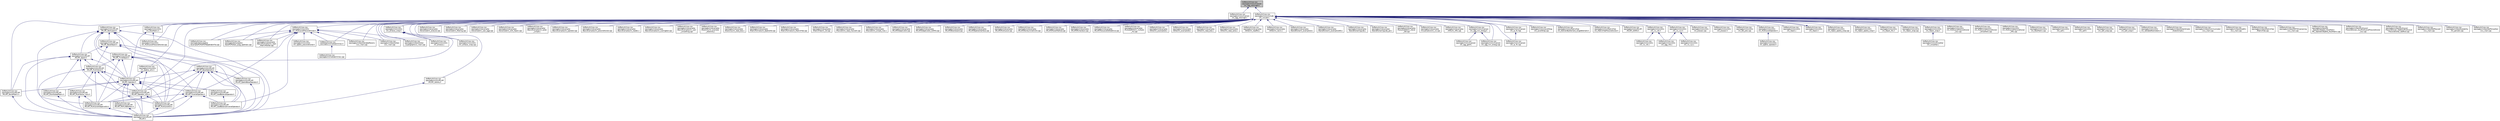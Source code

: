 digraph "3rdParty/trilinos-nox/packages/ml/src/Coarsen/ml_agg_reitzinger.h"
{
  edge [fontname="Helvetica",fontsize="10",labelfontname="Helvetica",labelfontsize="10"];
  node [fontname="Helvetica",fontsize="10",shape=record];
  Node42 [label="3rdParty/trilinos-nox\l/packages/ml/src/Coarsen\l/ml_agg_reitzinger.h",height=0.2,width=0.4,color="black", fillcolor="grey75", style="filled", fontcolor="black"];
  Node42 -> Node43 [dir="back",color="midnightblue",fontsize="10",style="solid",fontname="Helvetica"];
  Node43 [label="3rdParty/trilinos-nox\l/packages/ml/src/Coarsen\l/ml_agg_reitzinger.c",height=0.2,width=0.4,color="black", fillcolor="white", style="filled",URL="$db/dfc/ml__agg__reitzinger_8c.html"];
  Node42 -> Node44 [dir="back",color="midnightblue",fontsize="10",style="solid",fontname="Helvetica"];
  Node44 [label="3rdParty/trilinos-nox\l/packages/ml/src/Include\l/ml_include.h",height=0.2,width=0.4,color="black", fillcolor="white", style="filled",URL="$d4/dfb/ml__include_8h.html"];
  Node44 -> Node45 [dir="back",color="midnightblue",fontsize="10",style="solid",fontname="Helvetica"];
  Node45 [label="3rdParty/trilinos-nox\l/packages/belos/epetra\l/example/PCPG/PCPGEpetraExFile.cpp",height=0.2,width=0.4,color="black", fillcolor="white", style="filled",URL="$d2/de7/_p_c_p_g_epetra_ex_file_8cpp.html"];
  Node44 -> Node46 [dir="back",color="midnightblue",fontsize="10",style="solid",fontname="Helvetica"];
  Node46 [label="3rdParty/trilinos-nox\l/packages/belos/epetra\l/test/PCPG/test_pcpg_epetraex.cpp",height=0.2,width=0.4,color="black", fillcolor="white", style="filled",URL="$d1/db6/test__pcpg__epetraex_8cpp.html"];
  Node44 -> Node47 [dir="back",color="midnightblue",fontsize="10",style="solid",fontname="Helvetica"];
  Node47 [label="3rdParty/trilinos-nox\l/packages/ml/examples\l/Advanced/ml_analyze.cpp",height=0.2,width=0.4,color="black", fillcolor="white", style="filled",URL="$d8/d40/ml__analyze_8cpp.html"];
  Node44 -> Node48 [dir="back",color="midnightblue",fontsize="10",style="solid",fontname="Helvetica"];
  Node48 [label="3rdParty/trilinos-nox\l/packages/ml/examples\l/Advanced/ml_filtering.cpp",height=0.2,width=0.4,color="black", fillcolor="white", style="filled",URL="$d1/d01/ml__filtering_8cpp.html"];
  Node44 -> Node49 [dir="back",color="midnightblue",fontsize="10",style="solid",fontname="Helvetica"];
  Node49 [label="3rdParty/trilinos-nox\l/packages/ml/examples\l/Advanced/ml_user_aggr.cpp",height=0.2,width=0.4,color="black", fillcolor="white", style="filled",URL="$de/d41/ml__user__aggr_8cpp.html"];
  Node44 -> Node50 [dir="back",color="midnightblue",fontsize="10",style="solid",fontname="Helvetica"];
  Node50 [label="3rdParty/trilinos-nox\l/packages/ml/examples\l/Advanced/ml_with_ifpack.cpp",height=0.2,width=0.4,color="black", fillcolor="white", style="filled",URL="$dd/dea/ml__with__ifpack_8cpp.html"];
  Node44 -> Node51 [dir="back",color="midnightblue",fontsize="10",style="solid",fontname="Helvetica"];
  Node51 [label="3rdParty/trilinos-nox\l/packages/ml/examples\l/BasicExamples/ml_aztec\l_simple.c",height=0.2,width=0.4,color="black", fillcolor="white", style="filled",URL="$d9/df7/ml__aztec__simple_8c.html"];
  Node44 -> Node52 [dir="back",color="midnightblue",fontsize="10",style="solid",fontname="Helvetica"];
  Node52 [label="3rdParty/trilinos-nox\l/packages/ml/examples\l/BasicExamples/ml_operator.cpp",height=0.2,width=0.4,color="black", fillcolor="white", style="filled",URL="$d4/d4d/ml__operator_8cpp.html"];
  Node44 -> Node53 [dir="back",color="midnightblue",fontsize="10",style="solid",fontname="Helvetica"];
  Node53 [label="3rdParty/trilinos-nox\l/packages/ml/examples\l/BasicExamples/ml_preconditioner.cpp",height=0.2,width=0.4,color="black", fillcolor="white", style="filled",URL="$d8/ded/ml__preconditioner_8cpp.html"];
  Node44 -> Node54 [dir="back",color="midnightblue",fontsize="10",style="solid",fontname="Helvetica"];
  Node54 [label="3rdParty/trilinos-nox\l/packages/ml/examples\l/BasicExamples/ml_read\l_MatrixMarket.cpp",height=0.2,width=0.4,color="black", fillcolor="white", style="filled",URL="$df/d76/ml__read___matrix_market_8cpp.html"];
  Node44 -> Node55 [dir="back",color="midnightblue",fontsize="10",style="solid",fontname="Helvetica"];
  Node55 [label="3rdParty/trilinos-nox\l/packages/ml/examples\l/BasicExamples/ml_readex.c",height=0.2,width=0.4,color="black", fillcolor="white", style="filled",URL="$d4/d1d/ml__readex_8c.html"];
  Node44 -> Node56 [dir="back",color="midnightblue",fontsize="10",style="solid",fontname="Helvetica"];
  Node56 [label="3rdParty/trilinos-nox\l/packages/ml/examples\l/BasicExamples/ml_scalingtest.cpp",height=0.2,width=0.4,color="black", fillcolor="white", style="filled",URL="$dc/d28/ml__scalingtest_8cpp.html"];
  Node44 -> Node57 [dir="back",color="midnightblue",fontsize="10",style="solid",fontname="Helvetica"];
  Node57 [label="3rdParty/trilinos-nox\l/packages/ml/examples\l/BasicExamples/ml_user\l_smoothing.cpp",height=0.2,width=0.4,color="black", fillcolor="white", style="filled",URL="$df/de6/ml__user__smoothing_8cpp.html"];
  Node44 -> Node58 [dir="back",color="midnightblue",fontsize="10",style="solid",fontname="Helvetica"];
  Node58 [label="3rdParty/trilinos-nox\l/packages/ml/examples\l/Elasticity/ml_example\l_elasticity.c",height=0.2,width=0.4,color="black", fillcolor="white", style="filled",URL="$d3/d7c/ml__example__elasticity_8c.html"];
  Node44 -> Node59 [dir="back",color="midnightblue",fontsize="10",style="solid",fontname="Helvetica"];
  Node59 [label="3rdParty/trilinos-nox\l/packages/ml/examples\l/Elasticity/ml_read_elas.c",height=0.2,width=0.4,color="black", fillcolor="white", style="filled",URL="$d4/d9b/_elasticity_2ml__read__elas_8c.html"];
  Node44 -> Node60 [dir="back",color="midnightblue",fontsize="10",style="solid",fontname="Helvetica"];
  Node60 [label="3rdParty/trilinos-nox\l/packages/ml/examples\l/MatrixFormats/ml_EpetraVbr.cpp",height=0.2,width=0.4,color="black", fillcolor="white", style="filled",URL="$de/dfc/ml___epetra_vbr_8cpp.html"];
  Node44 -> Node61 [dir="back",color="midnightblue",fontsize="10",style="solid",fontname="Helvetica"];
  Node61 [label="3rdParty/trilinos-nox\l/packages/ml/examples\l/MatrixFormats/ml_MatrixFree.cpp",height=0.2,width=0.4,color="black", fillcolor="white", style="filled",URL="$d0/d18/ml___matrix_free_8cpp.html"];
  Node44 -> Node62 [dir="back",color="midnightblue",fontsize="10",style="solid",fontname="Helvetica"];
  Node62 [label="3rdParty/trilinos-nox\l/packages/ml/examples\l/MatrixFree/ml_1D.cpp",height=0.2,width=0.4,color="black", fillcolor="white", style="filled",URL="$d2/d3f/ml__1_d_8cpp.html"];
  Node44 -> Node63 [dir="back",color="midnightblue",fontsize="10",style="solid",fontname="Helvetica"];
  Node63 [label="3rdParty/trilinos-nox\l/packages/ml/examples\l/Maxwell/ml_read_maxwell.cpp",height=0.2,width=0.4,color="black", fillcolor="white", style="filled",URL="$d1/d13/ml__read__maxwell_8cpp.html"];
  Node44 -> Node64 [dir="back",color="midnightblue",fontsize="10",style="solid",fontname="Helvetica"];
  Node64 [label="3rdParty/trilinos-nox\l/packages/ml/examples\l/Maxwell/ml_simple_max.c",height=0.2,width=0.4,color="black", fillcolor="white", style="filled",URL="$d5/d21/ml__simple__max_8c.html"];
  Node44 -> Node65 [dir="back",color="midnightblue",fontsize="10",style="solid",fontname="Helvetica"];
  Node65 [label="3rdParty/trilinos-nox\l/packages/ml/examples\l/MLAPI/AdaptiveSA.cpp",height=0.2,width=0.4,color="black", fillcolor="white", style="filled",URL="$d7/de8/_adaptive_s_a_8cpp.html"];
  Node44 -> Node66 [dir="back",color="midnightblue",fontsize="10",style="solid",fontname="Helvetica"];
  Node66 [label="3rdParty/trilinos-nox\l/packages/ml/examples\l/MLAPI/AdaptiveSA_SAMIS.cpp",height=0.2,width=0.4,color="black", fillcolor="white", style="filled",URL="$d3/df9/_adaptive_s_a___s_a_m_i_s_8cpp.html"];
  Node44 -> Node67 [dir="back",color="midnightblue",fontsize="10",style="solid",fontname="Helvetica"];
  Node67 [label="3rdParty/trilinos-nox\l/packages/ml/examples\l/MLAPI/Blackboard.cpp",height=0.2,width=0.4,color="black", fillcolor="white", style="filled",URL="$da/dd6/_blackboard_8cpp.html"];
  Node44 -> Node68 [dir="back",color="midnightblue",fontsize="10",style="solid",fontname="Helvetica"];
  Node68 [label="3rdParty/trilinos-nox\l/packages/ml/examples\l/MLAPI/EpetraInterface.cpp",height=0.2,width=0.4,color="black", fillcolor="white", style="filled",URL="$dd/df3/_epetra_interface_8cpp.html"];
  Node44 -> Node69 [dir="back",color="midnightblue",fontsize="10",style="solid",fontname="Helvetica"];
  Node69 [label="3rdParty/trilinos-nox\l/packages/ml/examples\l/MLAPI/MultiLevel.cpp",height=0.2,width=0.4,color="black", fillcolor="white", style="filled",URL="$db/d07/_multi_level_8cpp.html"];
  Node44 -> Node70 [dir="back",color="midnightblue",fontsize="10",style="solid",fontname="Helvetica"];
  Node70 [label="3rdParty/trilinos-nox\l/packages/ml/examples\l/MLAPI/NonSymmetricSA.cpp",height=0.2,width=0.4,color="black", fillcolor="white", style="filled",URL="$dc/dcf/_non_symmetric_s_a_8cpp.html"];
  Node44 -> Node71 [dir="back",color="midnightblue",fontsize="10",style="solid",fontname="Helvetica"];
  Node71 [label="3rdParty/trilinos-nox\l/packages/ml/examples\l/MLAPI/PowerMethod.cpp",height=0.2,width=0.4,color="black", fillcolor="white", style="filled",URL="$d7/d94/_power_method_8cpp.html"];
  Node44 -> Node72 [dir="back",color="midnightblue",fontsize="10",style="solid",fontname="Helvetica"];
  Node72 [label="3rdParty/trilinos-nox\l/packages/ml/examples\l/MLAPI/Richardson.cpp",height=0.2,width=0.4,color="black", fillcolor="white", style="filled",URL="$df/d7a/_richardson_8cpp.html"];
  Node44 -> Node73 [dir="back",color="midnightblue",fontsize="10",style="solid",fontname="Helvetica"];
  Node73 [label="3rdParty/trilinos-nox\l/packages/ml/examples\l/MLAPI/TwoLevelDDAdditive.cpp",height=0.2,width=0.4,color="black", fillcolor="white", style="filled",URL="$d8/da6/_two_level_d_d_additive_8cpp.html"];
  Node44 -> Node74 [dir="back",color="midnightblue",fontsize="10",style="solid",fontname="Helvetica"];
  Node74 [label="3rdParty/trilinos-nox\l/packages/ml/examples\l/MultipleRHS/ml_multiple\l_rhs.cpp",height=0.2,width=0.4,color="black", fillcolor="white", style="filled",URL="$da/d74/ml__multiple__rhs_8cpp.html"];
  Node44 -> Node75 [dir="back",color="midnightblue",fontsize="10",style="solid",fontname="Helvetica"];
  Node75 [label="3rdParty/trilinos-nox\l/packages/ml/examples\l/Other/ml_example2d.c",height=0.2,width=0.4,color="black", fillcolor="white", style="filled",URL="$d3/d64/ml__example2d_8c.html"];
  Node44 -> Node76 [dir="back",color="midnightblue",fontsize="10",style="solid",fontname="Helvetica"];
  Node76 [label="3rdParty/trilinos-nox\l/packages/ml/examples\l/Other/ml_example3d.c",height=0.2,width=0.4,color="black", fillcolor="white", style="filled",URL="$d2/de3/ml__example3d_8c.html"];
  Node44 -> Node77 [dir="back",color="midnightblue",fontsize="10",style="solid",fontname="Helvetica"];
  Node77 [label="3rdParty/trilinos-nox\l/packages/ml/examples\l/Other/ml_read_elas.c",height=0.2,width=0.4,color="black", fillcolor="white", style="filled",URL="$d3/dd7/_other_2ml__read__elas_8c.html"];
  Node44 -> Node78 [dir="back",color="midnightblue",fontsize="10",style="solid",fontname="Helvetica"];
  Node78 [label="3rdParty/trilinos-nox\l/packages/ml/examples\l/Other/ml_read_salsa.c",height=0.2,width=0.4,color="black", fillcolor="white", style="filled",URL="$d5/d0b/ml__read__salsa_8c.html"];
  Node44 -> Node79 [dir="back",color="midnightblue",fontsize="10",style="solid",fontname="Helvetica"];
  Node79 [label="3rdParty/trilinos-nox\l/packages/ml/examples\l/Other/ml_readfile.c",height=0.2,width=0.4,color="black", fillcolor="white", style="filled",URL="$d4/d26/ml__readfile_8c.html"];
  Node44 -> Node80 [dir="back",color="midnightblue",fontsize="10",style="solid",fontname="Helvetica"];
  Node80 [label="3rdParty/trilinos-nox\l/packages/ml/examples\l/Other/ml_recirc.c",height=0.2,width=0.4,color="black", fillcolor="white", style="filled",URL="$d3/dab/ml__recirc_8c.html"];
  Node44 -> Node81 [dir="back",color="midnightblue",fontsize="10",style="solid",fontname="Helvetica"];
  Node81 [label="3rdParty/trilinos-nox\l/packages/ml/examples\l/StandAlone/ml_example1d.c",height=0.2,width=0.4,color="black", fillcolor="white", style="filled",URL="$dd/da7/ml__example1d_8c.html"];
  Node44 -> Node82 [dir="back",color="midnightblue",fontsize="10",style="solid",fontname="Helvetica"];
  Node82 [label="3rdParty/trilinos-nox\l/packages/ml/examples\l/StandAlone/ml_example1dGS.c",height=0.2,width=0.4,color="black", fillcolor="white", style="filled",URL="$db/d37/ml__example1d_g_s_8c.html"];
  Node44 -> Node83 [dir="back",color="midnightblue",fontsize="10",style="solid",fontname="Helvetica"];
  Node83 [label="3rdParty/trilinos-nox\l/packages/ml/examples\l/StandAlone/mlguide.c",height=0.2,width=0.4,color="black", fillcolor="white", style="filled",URL="$d5/d8c/mlguide_8c.html"];
  Node44 -> Node84 [dir="back",color="midnightblue",fontsize="10",style="solid",fontname="Helvetica"];
  Node84 [label="3rdParty/trilinos-nox\l/packages/ml/examples\l/StandAlone/mlguide_par.c",height=0.2,width=0.4,color="black", fillcolor="white", style="filled",URL="$da/db8/mlguide__par_8c.html"];
  Node44 -> Node85 [dir="back",color="midnightblue",fontsize="10",style="solid",fontname="Helvetica"];
  Node85 [label="3rdParty/trilinos-nox\l/packages/ml/examples\l/TwoLevelDD/ml_2level\l_DD.cpp",height=0.2,width=0.4,color="black", fillcolor="white", style="filled",URL="$d9/d91/ml__2level___d_d_8cpp.html"];
  Node44 -> Node86 [dir="back",color="midnightblue",fontsize="10",style="solid",fontname="Helvetica"];
  Node86 [label="3rdParty/trilinos-nox\l/packages/ml/examples\l/Visualization/ml_viz.cpp",height=0.2,width=0.4,color="black", fillcolor="white", style="filled",URL="$d3/d8c/ml__viz_8cpp.html"];
  Node44 -> Node87 [dir="back",color="midnightblue",fontsize="10",style="solid",fontname="Helvetica"];
  Node87 [label="3rdParty/trilinos-nox\l/packages/ml/examples\l/XML/ml_XML.cpp",height=0.2,width=0.4,color="black", fillcolor="white", style="filled",URL="$dc/de3/ml___x_m_l_8cpp.html"];
  Node44 -> Node88 [dir="back",color="midnightblue",fontsize="10",style="solid",fontname="Helvetica"];
  Node88 [label="3rdParty/trilinos-nox\l/packages/ml/matlab/mlmex.h",height=0.2,width=0.4,color="black", fillcolor="white", style="filled",URL="$dc/d04/mlmex_8h.html"];
  Node88 -> Node89 [dir="back",color="midnightblue",fontsize="10",style="solid",fontname="Helvetica"];
  Node89 [label="3rdParty/trilinos-nox\l/packages/ml/matlab/mlmex.cpp",height=0.2,width=0.4,color="black", fillcolor="white", style="filled",URL="$df/d03/mlmex_8cpp.html"];
  Node44 -> Node90 [dir="back",color="midnightblue",fontsize="10",style="solid",fontname="Helvetica"];
  Node90 [label="3rdParty/trilinos-nox\l/packages/ml/src/Coarsen\l/ml_agg_min_energy.h",height=0.2,width=0.4,color="black", fillcolor="white", style="filled",URL="$d3/d4f/ml__agg__min__energy_8h.html"];
  Node90 -> Node91 [dir="back",color="midnightblue",fontsize="10",style="solid",fontname="Helvetica"];
  Node91 [label="3rdParty/trilinos-nox\l/packages/ml/src/Coarsen\l/ml_agg_genP.c",height=0.2,width=0.4,color="black", fillcolor="white", style="filled",URL="$d3/d7d/ml__agg__gen_p_8c.html"];
  Node90 -> Node92 [dir="back",color="midnightblue",fontsize="10",style="solid",fontname="Helvetica"];
  Node92 [label="3rdParty/trilinos-nox\l/packages/ml/src/Coarsen\l/ml_agg_min_energy.cpp",height=0.2,width=0.4,color="black", fillcolor="white", style="filled",URL="$d7/d1e/ml__agg__min__energy_8cpp.html"];
  Node44 -> Node92 [dir="back",color="midnightblue",fontsize="10",style="solid",fontname="Helvetica"];
  Node44 -> Node93 [dir="back",color="midnightblue",fontsize="10",style="solid",fontname="Helvetica"];
  Node93 [label="3rdParty/trilinos-nox\l/packages/ml/src/Coarsen\l/ml_qr_fix.cpp",height=0.2,width=0.4,color="black", fillcolor="white", style="filled",URL="$dc/dee/ml__qr__fix_8cpp.html"];
  Node44 -> Node94 [dir="back",color="midnightblue",fontsize="10",style="solid",fontname="Helvetica"];
  Node94 [label="3rdParty/trilinos-nox\l/packages/ml/src/Coarsen\l/ml_qr_fix.hpp",height=0.2,width=0.4,color="black", fillcolor="white", style="filled",URL="$d5/dce/ml__qr__fix_8hpp.html"];
  Node94 -> Node93 [dir="back",color="midnightblue",fontsize="10",style="solid",fontname="Helvetica"];
  Node44 -> Node95 [dir="back",color="midnightblue",fontsize="10",style="solid",fontname="Helvetica"];
  Node95 [label="3rdParty/trilinos-nox\l/packages/ml/src/LevelWrap\l/ml_LevelWrap.cpp",height=0.2,width=0.4,color="black", fillcolor="white", style="filled",URL="$d0/d7e/ml___level_wrap_8cpp.html"];
  Node44 -> Node96 [dir="back",color="midnightblue",fontsize="10",style="solid",fontname="Helvetica"];
  Node96 [label="3rdParty/trilinos-nox\l/packages/ml/src/MatrixFree\l/ml_ElementByElement_SingleElement.h",height=0.2,width=0.4,color="black", fillcolor="white", style="filled",URL="$d2/def/ml___element_by_element___single_element_8h.html"];
  Node44 -> Node97 [dir="back",color="midnightblue",fontsize="10",style="solid",fontname="Helvetica"];
  Node97 [label="3rdParty/trilinos-nox\l/packages/ml/src/MatrixFree\l/ml_MatrixFreePreconditioner.h",height=0.2,width=0.4,color="black", fillcolor="white", style="filled",URL="$d9/db7/ml___matrix_free_preconditioner_8h.html"];
  Node44 -> Node98 [dir="back",color="midnightblue",fontsize="10",style="solid",fontname="Helvetica"];
  Node98 [label="3rdParty/trilinos-nox\l/packages/ml/src/MLAPI\l/MLAPI_Workspace.h",height=0.2,width=0.4,color="black", fillcolor="white", style="filled",URL="$dc/d94/_m_l_a_p_i___workspace_8h.html",tooltip="Collection of utilities for workspace. "];
  Node98 -> Node99 [dir="back",color="midnightblue",fontsize="10",style="solid",fontname="Helvetica"];
  Node99 [label="3rdParty/trilinos-nox\l/packages/ml/src/MLAPI\l/MLAPI.h",height=0.2,width=0.4,color="black", fillcolor="white", style="filled",URL="$d2/d11/_m_l_a_p_i_8h.html"];
  Node98 -> Node100 [dir="back",color="midnightblue",fontsize="10",style="solid",fontname="Helvetica"];
  Node100 [label="3rdParty/trilinos-nox\l/packages/ml/src/MLAPI\l/MLAPI_BaseObject.h",height=0.2,width=0.4,color="black", fillcolor="white", style="filled",URL="$dc/db3/_m_l_a_p_i___base_object_8h.html",tooltip="Base MLAPI object. "];
  Node100 -> Node99 [dir="back",color="midnightblue",fontsize="10",style="solid",fontname="Helvetica"];
  Node100 -> Node101 [dir="back",color="midnightblue",fontsize="10",style="solid",fontname="Helvetica"];
  Node101 [label="3rdParty/trilinos-nox\l/packages/ml/src/MLAPI\l/MLAPI_Space.h",height=0.2,width=0.4,color="black", fillcolor="white", style="filled",URL="$d4/d8b/_m_l_a_p_i___space_8h.html",tooltip="Class to specify the number and distribution among processes of elements. "];
  Node101 -> Node99 [dir="back",color="midnightblue",fontsize="10",style="solid",fontname="Helvetica"];
  Node101 -> Node102 [dir="back",color="midnightblue",fontsize="10",style="solid",fontname="Helvetica"];
  Node102 [label="3rdParty/trilinos-nox\l/packages/ml/src/MLAPI\l/MLAPI_MultiVector.h",height=0.2,width=0.4,color="black", fillcolor="white", style="filled",URL="$d6/d32/_m_l_a_p_i___multi_vector_8h.html",tooltip="MLAPI wrapper for double vectors. "];
  Node102 -> Node99 [dir="back",color="midnightblue",fontsize="10",style="solid",fontname="Helvetica"];
  Node102 -> Node103 [dir="back",color="midnightblue",fontsize="10",style="solid",fontname="Helvetica"];
  Node103 [label="3rdParty/trilinos-nox\l/packages/ml/src/MLAPI\l/MLAPI_MultiVector_Utils.h",height=0.2,width=0.4,color="black", fillcolor="white", style="filled",URL="$d0/dfa/_m_l_a_p_i___multi_vector___utils_8h.html",tooltip="Utilities for MultiVector&#39;s. "];
  Node103 -> Node99 [dir="back",color="midnightblue",fontsize="10",style="solid",fontname="Helvetica"];
  Node103 -> Node104 [dir="back",color="midnightblue",fontsize="10",style="solid",fontname="Helvetica"];
  Node104 [label="3rdParty/trilinos-nox\l/packages/ml/src/MLAPI\l/MLAPI_MultiLevelAdaptiveSA.h",height=0.2,width=0.4,color="black", fillcolor="white", style="filled",URL="$d8/d34/_m_l_a_p_i___multi_level_adaptive_s_a_8h.html",tooltip="Adaptive smoothed aggregation preconditioner. "];
  Node104 -> Node99 [dir="back",color="midnightblue",fontsize="10",style="solid",fontname="Helvetica"];
  Node102 -> Node105 [dir="back",color="midnightblue",fontsize="10",style="solid",fontname="Helvetica"];
  Node105 [label="3rdParty/trilinos-nox\l/packages/ml/src/MLAPI\l/MLAPI_Operator.h",height=0.2,width=0.4,color="black", fillcolor="white", style="filled",URL="$da/d2e/_m_l_a_p_i___operator_8h.html",tooltip="Basic class to define operators within MLAPI. "];
  Node105 -> Node99 [dir="back",color="midnightblue",fontsize="10",style="solid",fontname="Helvetica"];
  Node105 -> Node106 [dir="back",color="midnightblue",fontsize="10",style="solid",fontname="Helvetica"];
  Node106 [label="3rdParty/trilinos-nox\l/packages/ml/src/MLAPI\l/MLAPI_Operator_Utils.h",height=0.2,width=0.4,color="black", fillcolor="white", style="filled",URL="$d0/de3/_m_l_a_p_i___operator___utils_8h.html",tooltip="Suite of utilities for MLAPI::Operator objects. "];
  Node106 -> Node99 [dir="back",color="midnightblue",fontsize="10",style="solid",fontname="Helvetica"];
  Node106 -> Node107 [dir="back",color="midnightblue",fontsize="10",style="solid",fontname="Helvetica"];
  Node107 [label="3rdParty/trilinos-nox\l/packages/ml/src/MLAPI\l/MLAPI_MultiLevelSA.h",height=0.2,width=0.4,color="black", fillcolor="white", style="filled",URL="$d5/d66/_m_l_a_p_i___multi_level_s_a_8h.html",tooltip="Standard smoothed aggregation multilevel preconditioner. "];
  Node107 -> Node99 [dir="back",color="midnightblue",fontsize="10",style="solid",fontname="Helvetica"];
  Node106 -> Node104 [dir="back",color="midnightblue",fontsize="10",style="solid",fontname="Helvetica"];
  Node105 -> Node108 [dir="back",color="midnightblue",fontsize="10",style="solid",fontname="Helvetica"];
  Node108 [label="3rdParty/trilinos-nox\l/packages/ml/src/MLAPI\l/MLAPI_InverseOperator.h",height=0.2,width=0.4,color="black", fillcolor="white", style="filled",URL="$da/d94/_m_l_a_p_i___inverse_operator_8h.html",tooltip="Base class for smoothers and coarse solvers. "];
  Node108 -> Node99 [dir="back",color="midnightblue",fontsize="10",style="solid",fontname="Helvetica"];
  Node108 -> Node107 [dir="back",color="midnightblue",fontsize="10",style="solid",fontname="Helvetica"];
  Node108 -> Node104 [dir="back",color="midnightblue",fontsize="10",style="solid",fontname="Helvetica"];
  Node108 -> Node109 [dir="back",color="midnightblue",fontsize="10",style="solid",fontname="Helvetica"];
  Node109 [label="3rdParty/trilinos-nox\l/packages/ml/src/MLAPI\l/MLAPI_LoadBalanceInverseOperator.h",height=0.2,width=0.4,color="black", fillcolor="white", style="filled",URL="$d4/dc7/_m_l_a_p_i___load_balance_inverse_operator_8h.html",tooltip="wraps an MLAPI inverseoperator with zero rows on some processors. "];
  Node105 -> Node107 [dir="back",color="midnightblue",fontsize="10",style="solid",fontname="Helvetica"];
  Node105 -> Node104 [dir="back",color="midnightblue",fontsize="10",style="solid",fontname="Helvetica"];
  Node105 -> Node110 [dir="back",color="midnightblue",fontsize="10",style="solid",fontname="Helvetica"];
  Node110 [label="3rdParty/trilinos-nox\l/packages/ml/src/MLAPI\l/MLAPI_MATLABStream.h",height=0.2,width=0.4,color="black", fillcolor="white", style="filled",URL="$d5/d85/_m_l_a_p_i___m_a_t_l_a_b_stream_8h.html",tooltip="Basic stream to save in a MATLAB-compatible file MLAPI objects. "];
  Node110 -> Node99 [dir="back",color="midnightblue",fontsize="10",style="solid",fontname="Helvetica"];
  Node105 -> Node111 [dir="back",color="midnightblue",fontsize="10",style="solid",fontname="Helvetica"];
  Node111 [label="3rdParty/trilinos-nox\l/packages/ml/src/MLAPI\l/MLAPI_SerialMatrix.h",height=0.2,width=0.4,color="black", fillcolor="white", style="filled",URL="$de/da1/_m_l_a_p_i___serial_matrix_8h.html",tooltip="MATLAB-like serial matrix. "];
  Node111 -> Node99 [dir="back",color="midnightblue",fontsize="10",style="solid",fontname="Helvetica"];
  Node105 -> Node112 [dir="back",color="midnightblue",fontsize="10",style="solid",fontname="Helvetica"];
  Node112 [label="3rdParty/trilinos-nox\l/packages/ml/src/MLAPI\l/MLAPI_DistributedMatrix.h",height=0.2,width=0.4,color="black", fillcolor="white", style="filled",URL="$d7/d2a/_m_l_a_p_i___distributed_matrix_8h.html",tooltip="MLAPI wrapper for Epetra_FECrsMatrix, which allows MATLAB-like syntax. "];
  Node112 -> Node99 [dir="back",color="midnightblue",fontsize="10",style="solid",fontname="Helvetica"];
  Node105 -> Node113 [dir="back",color="midnightblue",fontsize="10",style="solid",fontname="Helvetica"];
  Node113 [label="3rdParty/trilinos-nox\l/packages/ml/src/MLAPI\l/MLAPI_LoadBalanceOperator.h",height=0.2,width=0.4,color="black", fillcolor="white", style="filled",URL="$dc/d07/_m_l_a_p_i___load_balance_operator_8h.html",tooltip="wraps an MLAPI operator with zero rows on some processors. "];
  Node113 -> Node109 [dir="back",color="midnightblue",fontsize="10",style="solid",fontname="Helvetica"];
  Node102 -> Node106 [dir="back",color="midnightblue",fontsize="10",style="solid",fontname="Helvetica"];
  Node102 -> Node107 [dir="back",color="midnightblue",fontsize="10",style="solid",fontname="Helvetica"];
  Node102 -> Node104 [dir="back",color="midnightblue",fontsize="10",style="solid",fontname="Helvetica"];
  Node101 -> Node105 [dir="back",color="midnightblue",fontsize="10",style="solid",fontname="Helvetica"];
  Node101 -> Node106 [dir="back",color="midnightblue",fontsize="10",style="solid",fontname="Helvetica"];
  Node101 -> Node111 [dir="back",color="midnightblue",fontsize="10",style="solid",fontname="Helvetica"];
  Node101 -> Node112 [dir="back",color="midnightblue",fontsize="10",style="solid",fontname="Helvetica"];
  Node100 -> Node102 [dir="back",color="midnightblue",fontsize="10",style="solid",fontname="Helvetica"];
  Node100 -> Node114 [dir="back",color="midnightblue",fontsize="10",style="solid",fontname="Helvetica"];
  Node114 [label="3rdParty/trilinos-nox\l/packages/ml/src/MLAPI\l/MLAPI_BaseOperator.h",height=0.2,width=0.4,color="black", fillcolor="white", style="filled",URL="$d1/dbf/_m_l_a_p_i___base_operator_8h.html",tooltip="Base MLAPI operator. "];
  Node114 -> Node105 [dir="back",color="midnightblue",fontsize="10",style="solid",fontname="Helvetica"];
  Node114 -> Node108 [dir="back",color="midnightblue",fontsize="10",style="solid",fontname="Helvetica"];
  Node114 -> Node99 [dir="back",color="midnightblue",fontsize="10",style="solid",fontname="Helvetica"];
  Node114 -> Node115 [dir="back",color="midnightblue",fontsize="10",style="solid",fontname="Helvetica"];
  Node115 [label="3rdParty/trilinos-nox\l/packages/ml/src/MLAPI\l/MLAPI_EpetraBaseOperator.h",height=0.2,width=0.4,color="black", fillcolor="white", style="filled",URL="$dd/d77/_m_l_a_p_i___epetra_base_operator_8h.html",tooltip="Basic class to wrap MLAPI::InverseOperator into Epetra_Operator. "];
  Node115 -> Node99 [dir="back",color="midnightblue",fontsize="10",style="solid",fontname="Helvetica"];
  Node114 -> Node107 [dir="back",color="midnightblue",fontsize="10",style="solid",fontname="Helvetica"];
  Node114 -> Node104 [dir="back",color="midnightblue",fontsize="10",style="solid",fontname="Helvetica"];
  Node114 -> Node109 [dir="back",color="midnightblue",fontsize="10",style="solid",fontname="Helvetica"];
  Node98 -> Node101 [dir="back",color="midnightblue",fontsize="10",style="solid",fontname="Helvetica"];
  Node98 -> Node116 [dir="back",color="midnightblue",fontsize="10",style="solid",fontname="Helvetica"];
  Node116 [label="3rdParty/trilinos-nox\l/packages/ml/src/MLAPI\l/MLAPI_TimeObject.h",height=0.2,width=0.4,color="black", fillcolor="white", style="filled",URL="$df/d6f/_m_l_a_p_i___time_object_8h.html"];
  Node116 -> Node102 [dir="back",color="midnightblue",fontsize="10",style="solid",fontname="Helvetica"];
  Node116 -> Node105 [dir="back",color="midnightblue",fontsize="10",style="solid",fontname="Helvetica"];
  Node116 -> Node108 [dir="back",color="midnightblue",fontsize="10",style="solid",fontname="Helvetica"];
  Node116 -> Node107 [dir="back",color="midnightblue",fontsize="10",style="solid",fontname="Helvetica"];
  Node116 -> Node104 [dir="back",color="midnightblue",fontsize="10",style="solid",fontname="Helvetica"];
  Node116 -> Node109 [dir="back",color="midnightblue",fontsize="10",style="solid",fontname="Helvetica"];
  Node98 -> Node105 [dir="back",color="midnightblue",fontsize="10",style="solid",fontname="Helvetica"];
  Node98 -> Node115 [dir="back",color="midnightblue",fontsize="10",style="solid",fontname="Helvetica"];
  Node98 -> Node107 [dir="back",color="midnightblue",fontsize="10",style="solid",fontname="Helvetica"];
  Node98 -> Node104 [dir="back",color="midnightblue",fontsize="10",style="solid",fontname="Helvetica"];
  Node44 -> Node106 [dir="back",color="midnightblue",fontsize="10",style="solid",fontname="Helvetica"];
  Node44 -> Node117 [dir="back",color="midnightblue",fontsize="10",style="solid",fontname="Helvetica"];
  Node117 [label="3rdParty/trilinos-nox\l/packages/ml/src/MLAPI\l/MLAPI_Gallery.h",height=0.2,width=0.4,color="black", fillcolor="white", style="filled",URL="$d3/d28/_m_l_a_p_i___gallery_8h.html",tooltip="MLAPI interface to the Galeri package. "];
  Node117 -> Node99 [dir="back",color="midnightblue",fontsize="10",style="solid",fontname="Helvetica"];
  Node44 -> Node111 [dir="back",color="midnightblue",fontsize="10",style="solid",fontname="Helvetica"];
  Node44 -> Node118 [dir="back",color="midnightblue",fontsize="10",style="solid",fontname="Helvetica"];
  Node118 [label="3rdParty/trilinos-nox\l/packages/ml/src/MLAPI\l/MLAPI_SAMIS.h",height=0.2,width=0.4,color="black", fillcolor="white", style="filled",URL="$dc/d4e/_m_l_a_p_i___s_a_m_i_s_8h.html"];
  Node44 -> Node119 [dir="back",color="midnightblue",fontsize="10",style="solid",fontname="Helvetica"];
  Node119 [label="3rdParty/trilinos-nox\l/packages/ml/src/Utils\l/ml_viz_xyz.h",height=0.2,width=0.4,color="black", fillcolor="white", style="filled",URL="$d1/dec/ml__viz__xyz_8h.html"];
  Node119 -> Node120 [dir="back",color="midnightblue",fontsize="10",style="solid",fontname="Helvetica"];
  Node120 [label="3rdParty/trilinos-nox\l/packages/ml/src/Utils\l/ml_agg_info.c",height=0.2,width=0.4,color="black", fillcolor="white", style="filled",URL="$dc/d29/ml__agg__info_8c.html",tooltip="Various stats on aggregates. "];
  Node119 -> Node121 [dir="back",color="midnightblue",fontsize="10",style="solid",fontname="Helvetica"];
  Node121 [label="3rdParty/trilinos-nox\l/packages/ml/src/Utils\l/ml_viz_xyz.c",height=0.2,width=0.4,color="black", fillcolor="white", style="filled",URL="$de/d8f/ml__viz__xyz_8c.html",tooltip="Prints out information in a simple XYZ format. "];
  Node44 -> Node122 [dir="back",color="midnightblue",fontsize="10",style="solid",fontname="Helvetica"];
  Node122 [label="3rdParty/trilinos-nox\l/packages/ml/src/Utils\l/ml_viz_vtk.h",height=0.2,width=0.4,color="black", fillcolor="white", style="filled",URL="$df/d90/ml__viz__vtk_8h.html"];
  Node122 -> Node120 [dir="back",color="midnightblue",fontsize="10",style="solid",fontname="Helvetica"];
  Node122 -> Node123 [dir="back",color="midnightblue",fontsize="10",style="solid",fontname="Helvetica"];
  Node123 [label="3rdParty/trilinos-nox\l/packages/ml/src/Utils\l/ml_viz_vtk.c",height=0.2,width=0.4,color="black", fillcolor="white", style="filled",URL="$d5/dd1/ml__viz__vtk_8c.html",tooltip="Prints out information in VTK format, readable by Paraview. "];
  Node44 -> Node124 [dir="back",color="midnightblue",fontsize="10",style="solid",fontname="Helvetica"];
  Node124 [label="3rdParty/trilinos-nox\l/packages/ml/src/Utils\l/ml_amesos.c",height=0.2,width=0.4,color="black", fillcolor="white", style="filled",URL="$db/d13/ml__amesos_8c.html"];
  Node44 -> Node125 [dir="back",color="midnightblue",fontsize="10",style="solid",fontname="Helvetica"];
  Node125 [label="3rdParty/trilinos-nox\l/packages/ml/src/Utils\l/ml_amesos_wrap.h",height=0.2,width=0.4,color="black", fillcolor="white", style="filled",URL="$da/d18/ml__amesos__wrap_8h.html",tooltip="Interface to the Trilinos package Amesos. "];
  Node125 -> Node106 [dir="back",color="midnightblue",fontsize="10",style="solid",fontname="Helvetica"];
  Node125 -> Node124 [dir="back",color="midnightblue",fontsize="10",style="solid",fontname="Helvetica"];
  Node125 -> Node126 [dir="back",color="midnightblue",fontsize="10",style="solid",fontname="Helvetica"];
  Node126 [label="3rdParty/trilinos-nox\l/packages/ml/src/Utils\l/ml_amesos_wrap.cpp",height=0.2,width=0.4,color="black", fillcolor="white", style="filled",URL="$dd/d86/ml__amesos__wrap_8cpp.html"];
  Node44 -> Node126 [dir="back",color="midnightblue",fontsize="10",style="solid",fontname="Helvetica"];
  Node44 -> Node127 [dir="back",color="midnightblue",fontsize="10",style="solid",fontname="Helvetica"];
  Node127 [label="3rdParty/trilinos-nox\l/packages/ml/src/Utils\l/ml_anasazi.cpp",height=0.2,width=0.4,color="black", fillcolor="white", style="filled",URL="$dc/dbc/ml__anasazi_8cpp.html"];
  Node44 -> Node128 [dir="back",color="midnightblue",fontsize="10",style="solid",fontname="Helvetica"];
  Node128 [label="3rdParty/trilinos-nox\l/packages/ml/src/Utils\l/ml_anasazi.h",height=0.2,width=0.4,color="black", fillcolor="white", style="filled",URL="$d7/d77/ml__anasazi_8h.html",tooltip="Interface to the Trilinos package Anasazi. "];
  Node44 -> Node129 [dir="back",color="midnightblue",fontsize="10",style="solid",fontname="Helvetica"];
  Node129 [label="3rdParty/trilinos-nox\l/packages/ml/src/Utils\l/ml_DD_prec.cpp",height=0.2,width=0.4,color="black", fillcolor="white", style="filled",URL="$d4/d27/ml___d_d__prec_8cpp.html"];
  Node44 -> Node130 [dir="back",color="midnightblue",fontsize="10",style="solid",fontname="Helvetica"];
  Node130 [label="3rdParty/trilinos-nox\l/packages/ml/src/Utils\l/ml_MultiLevelOperator.h",height=0.2,width=0.4,color="black", fillcolor="white", style="filled",URL="$d0/d2c/ml___multi_level_operator_8h.html",tooltip="Defines an ML preconditioner as a Epetra_Operator derived class. "];
  Node130 -> Node131 [dir="back",color="midnightblue",fontsize="10",style="solid",fontname="Helvetica"];
  Node131 [label="3rdParty/trilinos-nox\l/packages/ml/src/Utils\l/ml_epetra_operator.h",height=0.2,width=0.4,color="black", fillcolor="white", style="filled",URL="$d0/dfe/ml__epetra__operator_8h.html"];
  Node44 -> Node132 [dir="back",color="midnightblue",fontsize="10",style="solid",fontname="Helvetica"];
  Node132 [label="3rdParty/trilinos-nox\l/packages/ml/src/Utils\l/ml_MultiLevelPreconditioner.h",height=0.2,width=0.4,color="black", fillcolor="white", style="filled",URL="$d9/d4d/ml___multi_level_preconditioner_8h.html"];
  Node132 -> Node45 [dir="back",color="midnightblue",fontsize="10",style="solid",fontname="Helvetica"];
  Node132 -> Node46 [dir="back",color="midnightblue",fontsize="10",style="solid",fontname="Helvetica"];
  Node132 -> Node54 [dir="back",color="midnightblue",fontsize="10",style="solid",fontname="Helvetica"];
  Node132 -> Node88 [dir="back",color="midnightblue",fontsize="10",style="solid",fontname="Helvetica"];
  Node132 -> Node108 [dir="back",color="midnightblue",fontsize="10",style="solid",fontname="Helvetica"];
  Node132 -> Node109 [dir="back",color="midnightblue",fontsize="10",style="solid",fontname="Helvetica"];
  Node132 -> Node133 [dir="back",color="midnightblue",fontsize="10",style="solid",fontname="Helvetica"];
  Node133 [label="3rdParty/trilinos-nox\l/packages/ml/src/Utils\l/ml_epetra_preconditioner.h",height=0.2,width=0.4,color="black", fillcolor="white", style="filled",URL="$d9/da3/ml__epetra__preconditioner_8h.html"];
  Node132 -> Node134 [dir="back",color="midnightblue",fontsize="10",style="solid",fontname="Helvetica"];
  Node134 [label="3rdParty/trilinos-nox\l/packages/ml/test/ValidateParams\l/cxx_main.cpp",height=0.2,width=0.4,color="black", fillcolor="white", style="filled",URL="$d3/dbd/ml_2test_2_validate_params_2cxx__main_8cpp.html"];
  Node132 -> Node135 [dir="back",color="midnightblue",fontsize="10",style="solid",fontname="Helvetica"];
  Node135 [label="3rdParty/trilinos-nox\l/packages/ml/test/Zoltan\l/cxx_main.cpp",height=0.2,width=0.4,color="black", fillcolor="white", style="filled",URL="$d5/d69/ml_2test_2_zoltan_2cxx__main_8cpp.html"];
  Node132 -> Node136 [dir="back",color="midnightblue",fontsize="10",style="solid",fontname="Helvetica"];
  Node136 [label="3rdParty/trilinos-nox\l/packages/ml/test/Zoltan\l_hypergraph/cxx_main.cpp",height=0.2,width=0.4,color="black", fillcolor="white", style="filled",URL="$d5/da8/ml_2test_2_zoltan__hypergraph_2cxx__main_8cpp.html"];
  Node44 -> Node137 [dir="back",color="midnightblue",fontsize="10",style="solid",fontname="Helvetica"];
  Node137 [label="3rdParty/trilinos-nox\l/packages/ml/src/Utils\l/ml_epetra_utils.h",height=0.2,width=0.4,color="black", fillcolor="white", style="filled",URL="$d9/d39/ml__epetra__utils_8h.html",tooltip="Interface to the Trilinos package Anasazi. "];
  Node137 -> Node105 [dir="back",color="midnightblue",fontsize="10",style="solid",fontname="Helvetica"];
  Node137 -> Node106 [dir="back",color="midnightblue",fontsize="10",style="solid",fontname="Helvetica"];
  Node44 -> Node138 [dir="back",color="midnightblue",fontsize="10",style="solid",fontname="Helvetica"];
  Node138 [label="3rdParty/trilinos-nox\l/packages/ml/src/Utils\l/ml_ifpack.c",height=0.2,width=0.4,color="black", fillcolor="white", style="filled",URL="$d3/d03/ml__ifpack_8c.html"];
  Node44 -> Node139 [dir="back",color="midnightblue",fontsize="10",style="solid",fontname="Helvetica"];
  Node139 [label="3rdParty/trilinos-nox\l/packages/ml/src/Utils\l/ml_ifpack.h",height=0.2,width=0.4,color="black", fillcolor="white", style="filled",URL="$da/d9f/ml__ifpack_8h.html"];
  Node139 -> Node44 [dir="back",color="midnightblue",fontsize="10",style="solid",fontname="Helvetica"];
  Node44 -> Node140 [dir="back",color="midnightblue",fontsize="10",style="solid",fontname="Helvetica"];
  Node140 [label="3rdParty/trilinos-nox\l/packages/ml/src/Utils\l/ml_ifpack_epetra_wrap.cpp",height=0.2,width=0.4,color="black", fillcolor="white", style="filled",URL="$dc/d01/ml__ifpack__epetra__wrap_8cpp.html"];
  Node44 -> Node141 [dir="back",color="midnightblue",fontsize="10",style="solid",fontname="Helvetica"];
  Node141 [label="3rdParty/trilinos-nox\l/packages/ml/src/Utils\l/ml_ifpack_epetra_wrap.h",height=0.2,width=0.4,color="black", fillcolor="white", style="filled",URL="$d8/d8c/ml__ifpack__epetra__wrap_8h.html"];
  Node44 -> Node142 [dir="back",color="midnightblue",fontsize="10",style="solid",fontname="Helvetica"];
  Node142 [label="3rdParty/trilinos-nox\l/packages/ml/src/Utils\l/ml_Ifpack_ML.h",height=0.2,width=0.4,color="black", fillcolor="white", style="filled",URL="$d6/d67/ml___ifpack___m_l_8h.html"];
  Node44 -> Node143 [dir="back",color="midnightblue",fontsize="10",style="solid",fontname="Helvetica"];
  Node143 [label="3rdParty/trilinos-nox\l/packages/ml/src/Utils\l/ml_ifpack_wrap.cpp",height=0.2,width=0.4,color="black", fillcolor="white", style="filled",URL="$d6/d36/ml__ifpack__wrap_8cpp.html"];
  Node44 -> Node144 [dir="back",color="midnightblue",fontsize="10",style="solid",fontname="Helvetica"];
  Node144 [label="3rdParty/trilinos-nox\l/packages/ml/src/Utils\l/ml_ifpack_wrap.h",height=0.2,width=0.4,color="black", fillcolor="white", style="filled",URL="$d5/d31/ml__ifpack__wrap_8h.html",tooltip="Interface to the Trilinos package Ifpack. "];
  Node144 -> Node145 [dir="back",color="midnightblue",fontsize="10",style="solid",fontname="Helvetica"];
  Node145 [label="3rdParty/trilinos-nox\l/packages/ml/src/Smoother\l/ml_smoother.c",height=0.2,width=0.4,color="black", fillcolor="white", style="filled",URL="$d9/df5/ml__smoother_8c.html"];
  Node44 -> Node146 [dir="back",color="midnightblue",fontsize="10",style="solid",fontname="Helvetica"];
  Node146 [label="3rdParty/trilinos-nox\l/packages/ml/src/Utils\l/ml_MultiLevelPreconditioner.cpp",height=0.2,width=0.4,color="black", fillcolor="white", style="filled",URL="$de/d98/ml___multi_level_preconditioner_8cpp.html",tooltip="ML black-box preconditioner for Epetra_RowMatrix derived classes. "];
  Node44 -> Node147 [dir="back",color="midnightblue",fontsize="10",style="solid",fontname="Helvetica"];
  Node147 [label="3rdParty/trilinos-nox\l/packages/ml/src/Utils\l/ml_RowMatrix.h",height=0.2,width=0.4,color="black", fillcolor="white", style="filled",URL="$d9/dee/ml___row_matrix_8h.html",tooltip="Wrapper from ML_Operator to Epetra_RowMatrix. "];
  Node147 -> Node105 [dir="back",color="midnightblue",fontsize="10",style="solid",fontname="Helvetica"];
  Node147 -> Node146 [dir="back",color="midnightblue",fontsize="10",style="solid",fontname="Helvetica"];
  Node44 -> Node148 [dir="back",color="midnightblue",fontsize="10",style="solid",fontname="Helvetica"];
  Node148 [label="3rdParty/trilinos-nox\l/packages/ml/src/Utils\l/ml_MultiLevelPreconditioner\l_Aux.cpp",height=0.2,width=0.4,color="black", fillcolor="white", style="filled",URL="$d0/de1/ml___multi_level_preconditioner___aux_8cpp.html"];
  Node44 -> Node149 [dir="back",color="midnightblue",fontsize="10",style="solid",fontname="Helvetica"];
  Node149 [label="3rdParty/trilinos-nox\l/packages/ml/src/Utils\l/ml_MultiLevelPreconditioner\l_Smoothers.cpp",height=0.2,width=0.4,color="black", fillcolor="white", style="filled",URL="$db/d1a/ml___multi_level_preconditioner___smoothers_8cpp.html",tooltip="ML black-box preconditioner for Epetra_RowMatrix derived classes. "];
  Node44 -> Node150 [dir="back",color="midnightblue",fontsize="10",style="solid",fontname="Helvetica"];
  Node150 [label="3rdParty/trilinos-nox\l/packages/ml/src/Utils\l/ml_MultiLevelPreconditioner\l_XML.cpp",height=0.2,width=0.4,color="black", fillcolor="white", style="filled",URL="$db/dc3/ml___multi_level_preconditioner___x_m_l_8cpp.html",tooltip="Converter from an XML file to internally stored Teuchos::ParameterList. "];
  Node44 -> Node151 [dir="back",color="midnightblue",fontsize="10",style="solid",fontname="Helvetica"];
  Node151 [label="3rdParty/trilinos-nox\l/packages/ml/src/Utils\l/ml_RowMatrix.cpp",height=0.2,width=0.4,color="black", fillcolor="white", style="filled",URL="$d4/d44/ml___row_matrix_8cpp.html"];
  Node44 -> Node152 [dir="back",color="midnightblue",fontsize="10",style="solid",fontname="Helvetica"];
  Node152 [label="3rdParty/trilinos-nox\l/packages/ml/src/Utils\l/ml_self.c",height=0.2,width=0.4,color="black", fillcolor="white", style="filled",URL="$d1/d56/ml__self_8c.html"];
  Node44 -> Node153 [dir="back",color="midnightblue",fontsize="10",style="solid",fontname="Helvetica"];
  Node153 [label="3rdParty/trilinos-nox\l/packages/ml/src/Utils\l/ml_self.h",height=0.2,width=0.4,color="black", fillcolor="white", style="filled",URL="$d3/d0e/ml__self_8h.html"];
  Node44 -> Node154 [dir="back",color="midnightblue",fontsize="10",style="solid",fontname="Helvetica"];
  Node154 [label="3rdParty/trilinos-nox\l/packages/ml/src/Utils\l/ml_self_wrap.cpp",height=0.2,width=0.4,color="black", fillcolor="white", style="filled",URL="$d3/dc3/ml__self__wrap_8cpp.html"];
  Node44 -> Node155 [dir="back",color="midnightblue",fontsize="10",style="solid",fontname="Helvetica"];
  Node155 [label="3rdParty/trilinos-nox\l/packages/ml/src/Utils\l/ml_self_wrap.h",height=0.2,width=0.4,color="black", fillcolor="white", style="filled",URL="$d4/dc2/ml__self__wrap_8h.html"];
  Node44 -> Node156 [dir="back",color="midnightblue",fontsize="10",style="solid",fontname="Helvetica"];
  Node156 [label="3rdParty/trilinos-nox\l/packages/ml/src/Utils\l/ml_ValidateParameters.h",height=0.2,width=0.4,color="black", fillcolor="white", style="filled",URL="$d3/daa/ml___validate_parameters_8h.html",tooltip="Parameter Validation for ML. "];
  Node44 -> Node157 [dir="back",color="midnightblue",fontsize="10",style="solid",fontname="Helvetica"];
  Node157 [label="3rdParty/trilinos-nox\l/packages/ml/test/AztecSimple\l/AztecSimple.c",height=0.2,width=0.4,color="black", fillcolor="white", style="filled",URL="$d6/d38/_aztec_simple_8c.html"];
  Node44 -> Node158 [dir="back",color="midnightblue",fontsize="10",style="solid",fontname="Helvetica"];
  Node158 [label="3rdParty/trilinos-nox\l/packages/ml/test/Communicator\l/cxx_main.cpp",height=0.2,width=0.4,color="black", fillcolor="white", style="filled",URL="$d9/de5/ml_2test_2_communicator_2cxx__main_8cpp.html"];
  Node44 -> Node159 [dir="back",color="midnightblue",fontsize="10",style="solid",fontname="Helvetica"];
  Node159 [label="3rdParty/trilinos-nox\l/packages/ml/test/GradDiv\l/cxx_main.cpp",height=0.2,width=0.4,color="black", fillcolor="white", style="filled",URL="$d6/d79/ml_2test_2_grad_div_2cxx__main_8cpp.html"];
  Node44 -> Node160 [dir="back",color="midnightblue",fontsize="10",style="solid",fontname="Helvetica"];
  Node160 [label="3rdParty/trilinos-nox\l/packages/ml/test/MatrixFree\l/MatrixFree.cpp",height=0.2,width=0.4,color="black", fillcolor="white", style="filled",URL="$dc/db7/_matrix_free_8cpp.html"];
  Node44 -> Node161 [dir="back",color="midnightblue",fontsize="10",style="solid",fontname="Helvetica"];
  Node161 [label="3rdParty/trilinos-nox\l/packages/ml/test/METISCoarsening\l/cxx_main.cpp",height=0.2,width=0.4,color="black", fillcolor="white", style="filled",URL="$dc/db9/ml_2test_2_m_e_t_i_s_coarsening_2cxx__main_8cpp.html"];
  Node44 -> Node162 [dir="back",color="midnightblue",fontsize="10",style="solid",fontname="Helvetica"];
  Node162 [label="3rdParty/trilinos-nox\l/packages/ml/test/ML\l_Operator2Epetra_RowMatrix\l/ML_Operator2Epetra_RowMatrix.cpp",height=0.2,width=0.4,color="black", fillcolor="white", style="filled",URL="$df/d55/_m_l___operator2_epetra___row_matrix_8cpp.html"];
  Node44 -> Node163 [dir="back",color="midnightblue",fontsize="10",style="solid",fontname="Helvetica"];
  Node163 [label="3rdParty/trilinos-nox\l/packages/ml/test/MultiLevel\lPreconditioner_Aux/MultiLevelPreconditioner\l_Aux.cpp",height=0.2,width=0.4,color="black", fillcolor="white", style="filled",URL="$d4/d04/_multi_level_preconditioner___aux_8cpp.html"];
  Node44 -> Node164 [dir="back",color="midnightblue",fontsize="10",style="solid",fontname="Helvetica"];
  Node164 [label="3rdParty/trilinos-nox\l/packages/ml/test/MultiLevel\lPreconditioner_GetRow/MultiLevel\lPreconditioner_GetRow.cpp",height=0.2,width=0.4,color="black", fillcolor="white", style="filled",URL="$d1/d3e/_multi_level_preconditioner___get_row_8cpp.html"];
  Node44 -> Node165 [dir="back",color="midnightblue",fontsize="10",style="solid",fontname="Helvetica"];
  Node165 [label="3rdParty/trilinos-nox\l/packages/ml/test/RefMaxwell\l/cxx_main.cpp",height=0.2,width=0.4,color="black", fillcolor="white", style="filled",URL="$d5/dbd/ml_2test_2_ref_maxwell_2cxx__main_8cpp.html"];
  Node44 -> Node166 [dir="back",color="midnightblue",fontsize="10",style="solid",fontname="Helvetica"];
  Node166 [label="3rdParty/trilinos-nox\l/packages/ml/test/Scalability\l/ml_periodic.cpp",height=0.2,width=0.4,color="black", fillcolor="white", style="filled",URL="$d9/de3/ml__periodic_8cpp.html"];
  Node44 -> Node167 [dir="back",color="midnightblue",fontsize="10",style="solid",fontname="Helvetica"];
  Node167 [label="3rdParty/trilinos-nox\l/packages/ml/test/SelfSmoother\l/cxx_main.cpp",height=0.2,width=0.4,color="black", fillcolor="white", style="filled",URL="$dc/ddb/ml_2test_2_self_smoother_2cxx__main_8cpp.html"];
  Node44 -> Node134 [dir="back",color="midnightblue",fontsize="10",style="solid",fontname="Helvetica"];
  Node44 -> Node135 [dir="back",color="midnightblue",fontsize="10",style="solid",fontname="Helvetica"];
  Node44 -> Node136 [dir="back",color="midnightblue",fontsize="10",style="solid",fontname="Helvetica"];
}
